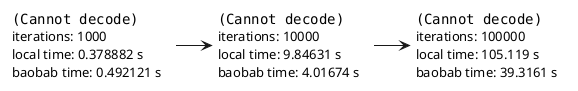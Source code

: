 @startuml

<style>
note {
    backgroundcolor white
    linecolor transparent
}
</style>
note as im3
    <img:/home/darcy/Documents/parallelism/heastSeq/img_1000.png>
    iterations: 1000
    local time: 0.378882 s
    baobab time: 0.492121 s
end note

note as im4
    <img:/home/darcy/Documents/parallelism/heastSeq/img_10000.png>
    iterations: 10000
    local time: 9.84631 s
    baobab time: 4.01674 s
end note

note as im5
    <img:/home/darcy/Documents/parallelism/heastSeq/img_100000.png>
    iterations: 100000
    local time: 105.119 s
    baobab time: 39.3161 s
end note

im3 -> im4
im4 -> im5
@enduml